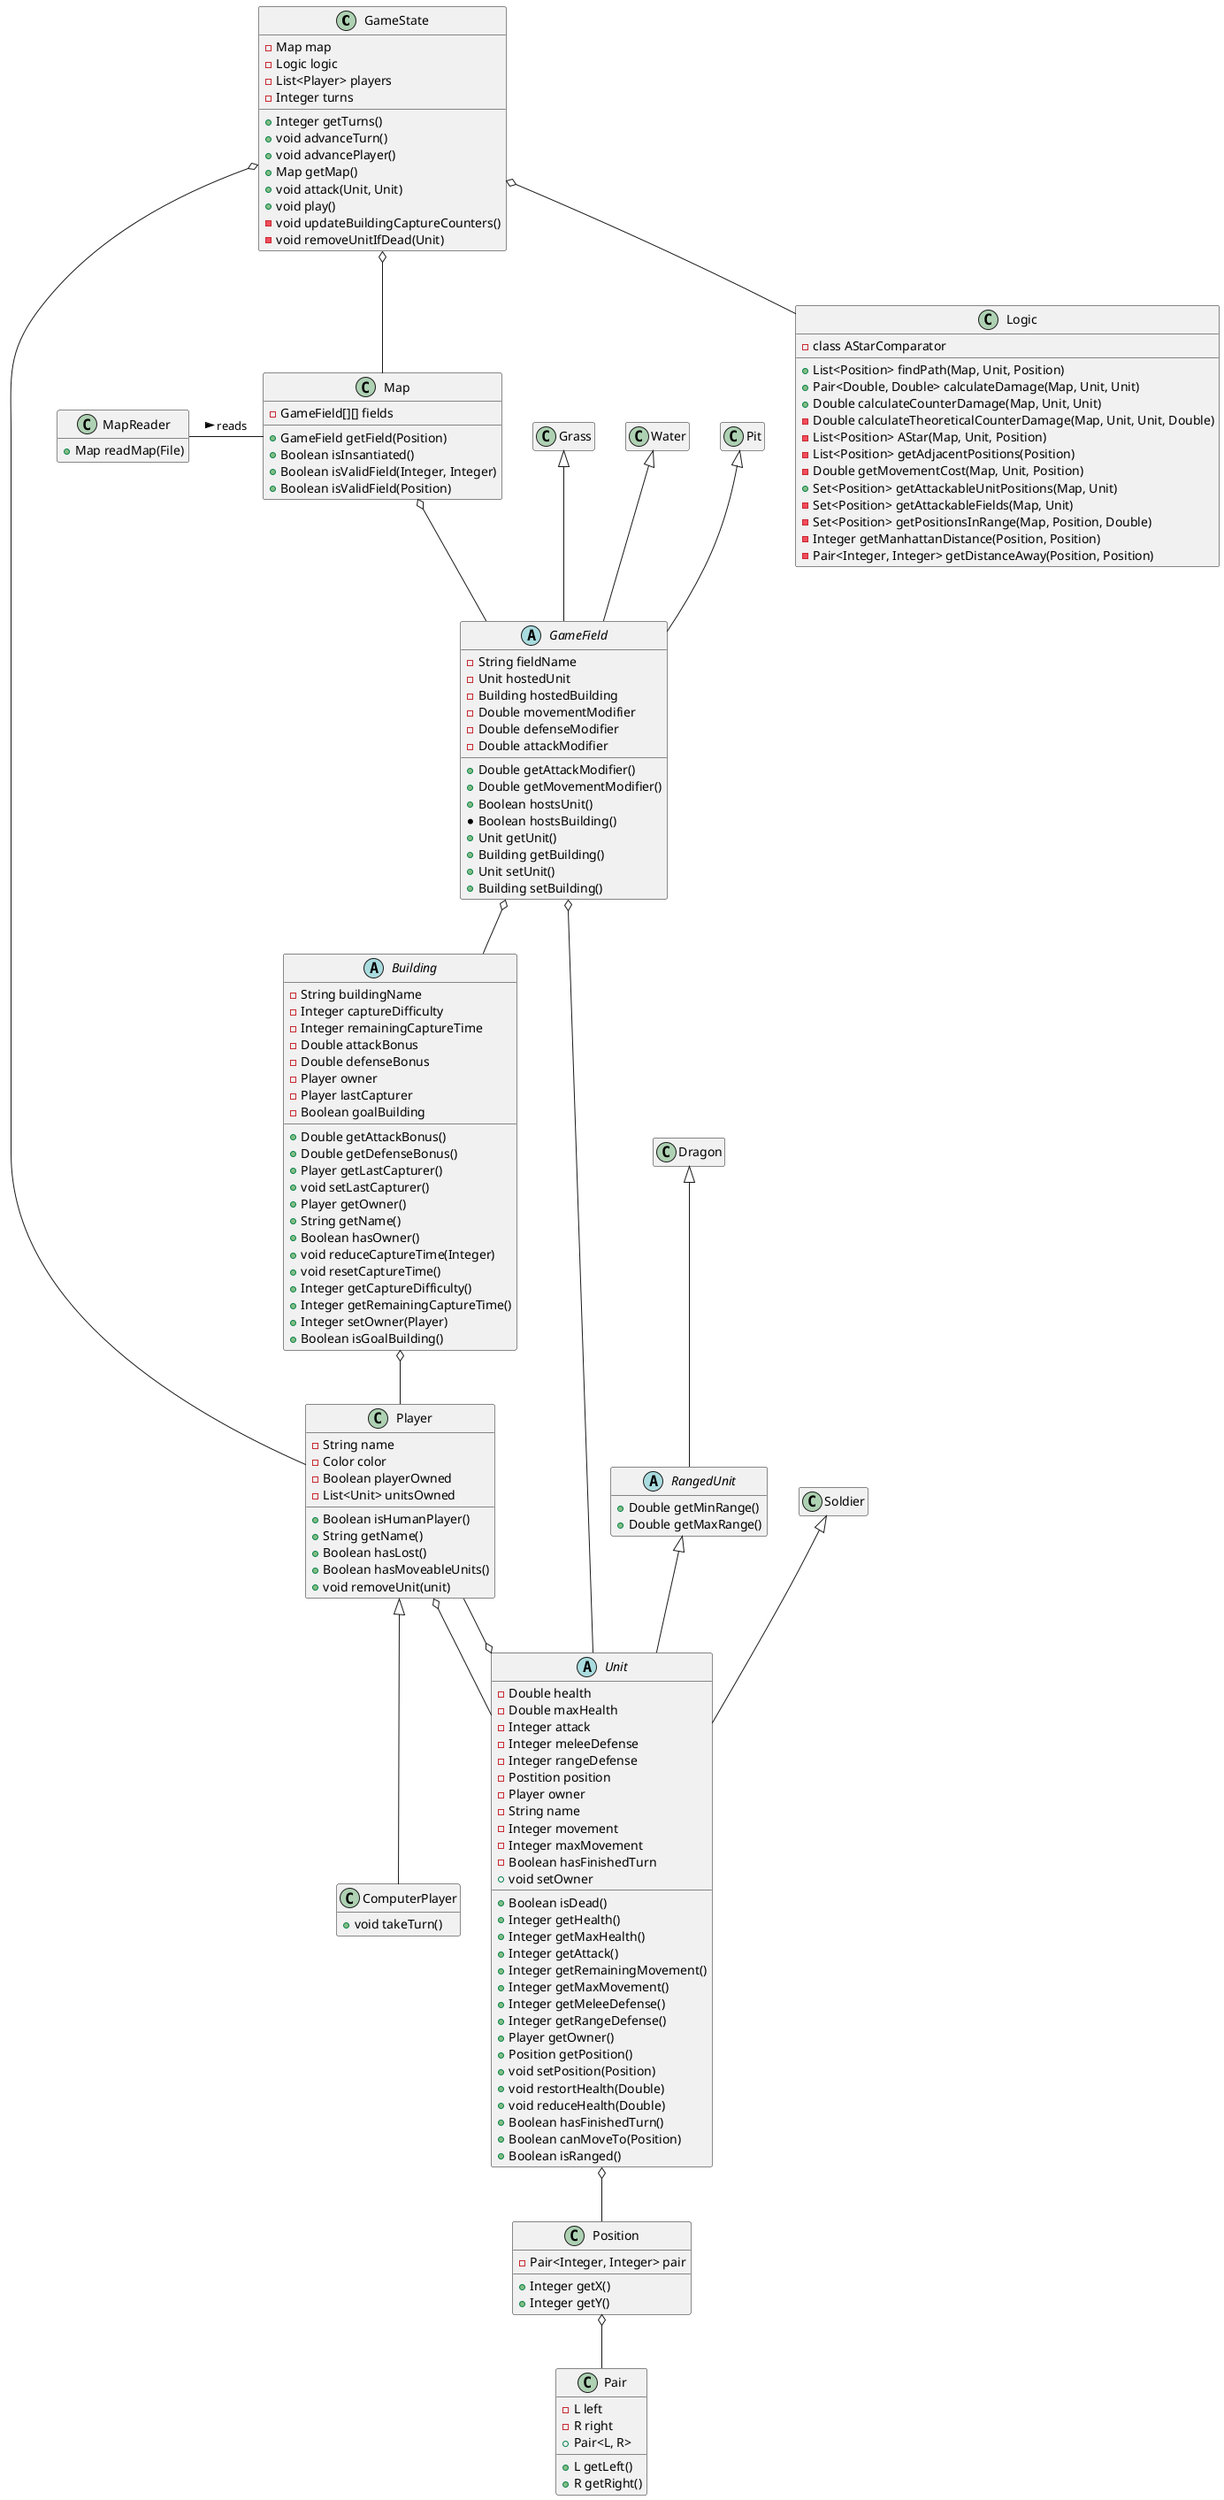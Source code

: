 @startuml
GameState o-- Map
GameState o-- Logic
GameState o-- Player
Building o-- Player
MapReader - Map : reads >
Map o-- GameField
GameField o-- Building
GameField o-- Unit
Position o-- Pair
Unit o-- Position
Unit o-- Player
Player o-- Unit
Player <|-- ComputerPlayer
RangedUnit <|-- Unit
Dragon <|-- RangedUnit
Soldier <|-- Unit
Grass <|-- GameField
Water <|-- GameField
Pit <|-- GameField


class GameState {
      -Map map
      -Logic logic
      -List<Player> players
      -Integer turns
      +Integer getTurns()
      +void advanceTurn()
      +void advancePlayer()
      +Map getMap()
      +void attack(Unit, Unit)
      +void play()
      -void updateBuildingCaptureCounters()
      -void removeUnitIfDead(Unit)
      
}

class Map {
      -GameField[][] fields
      +GameField getField(Position)
      +Boolean isInsantiated()
      +Boolean isValidField(Integer, Integer)
      +Boolean isValidField(Position)
}

class Position {
      -Pair<Integer, Integer> pair
      +Integer getX()
      +Integer getY()
}

class MapReader {
      +Map readMap(File)
}

class Pair {
      -L left
      -R right
      +Pair<L, R>
      +L getLeft()
      +R getRight()
}

abstract class Unit {	 
      -Double health
      -Double maxHealth
      -Integer attack
      -Integer meleeDefense
      -Integer rangeDefense
      -Postition position
      -Player owner
      -String name
      -Integer movement
      -Integer maxMovement
      -Boolean hasFinishedTurn
      +Boolean isDead()
      +Integer getHealth()
      +Integer getMaxHealth()
      +Integer getAttack()
      +Integer getRemainingMovement()			 	 
      +Integer getMaxMovement()			 	 
      +Integer getMeleeDefense()
      +Integer getRangeDefense()
      +Player getOwner()
      +void setOwner
      +Position getPosition()
      +void setPosition(Position)
      +void restortHealth(Double)
      +void reduceHealth(Double)
      +Boolean hasFinishedTurn()
      +Boolean canMoveTo(Position)
      +Boolean isRanged()
}

class Logic {
      +List<Position> findPath(Map, Unit, Position)
      +Pair<Double, Double> calculateDamage(Map, Unit, Unit)
      +Double calculateCounterDamage(Map, Unit, Unit)
      -Double calculateTheoreticalCounterDamage(Map, Unit, Unit, Double)
      -List<Position> AStar(Map, Unit, Position)
      -List<Position> getAdjacentPositions(Position)
      -class AStarComparator
      -Double getMovementCost(Map, Unit, Position)
      +Set<Position> getAttackableUnitPositions(Map, Unit)
      -Set<Position> getAttackableFields(Map, Unit)
      -Set<Position> getPositionsInRange(Map, Position, Double)
      -Integer getManhattanDistance(Position, Position)
      -Pair<Integer, Integer> getDistanceAway(Position, Position)
      
}

class Player {
      -String name
      -Color color
      -Boolean playerOwned
      -List<Unit> unitsOwned
      +Boolean isHumanPlayer()
      +String getName()
      +Boolean hasLost()
      +Boolean hasMoveableUnits()
      +void removeUnit(unit)
}

class ComputerPlayer {
      +void takeTurn()
}

abstract class Building {
      -String buildingName
      -Integer captureDifficulty
      -Integer remainingCaptureTime
      -Double attackBonus
      -Double defenseBonus
      -Player owner
      -Player lastCapturer
      -Boolean goalBuilding
      +Double getAttackBonus()
      +Double getDefenseBonus()
      +Player getLastCapturer()
      +void setLastCapturer()
      +Player getOwner()
      +String getName()
      +Boolean hasOwner()
      +void reduceCaptureTime(Integer)
      +void resetCaptureTime()
      +Integer getCaptureDifficulty()
      +Integer getRemainingCaptureTime()
      +Integer setOwner(Player)
      +Boolean isGoalBuilding()      
}

abstract class GameField {
      -String fieldName
      -Unit hostedUnit
      -Building hostedBuilding
      -Double movementModifier
      -Double defenseModifier
      -Double attackModifier
      +Double getAttackModifier()
      +Double getMovementModifier()
      +Boolean hostsUnit()
      *Boolean hostsBuilding()
      +Unit getUnit()
      +Building getBuilding()
      +Unit setUnit()
      +Building setBuilding()
}

abstract class RangedUnit {
      +Double getMinRange()
      +Double getMaxRange()
}

class Dragon {
}

class Soldier {
}

class Grass {
}

class Pit {
}

class Water {
}

hide empty members

@enduml